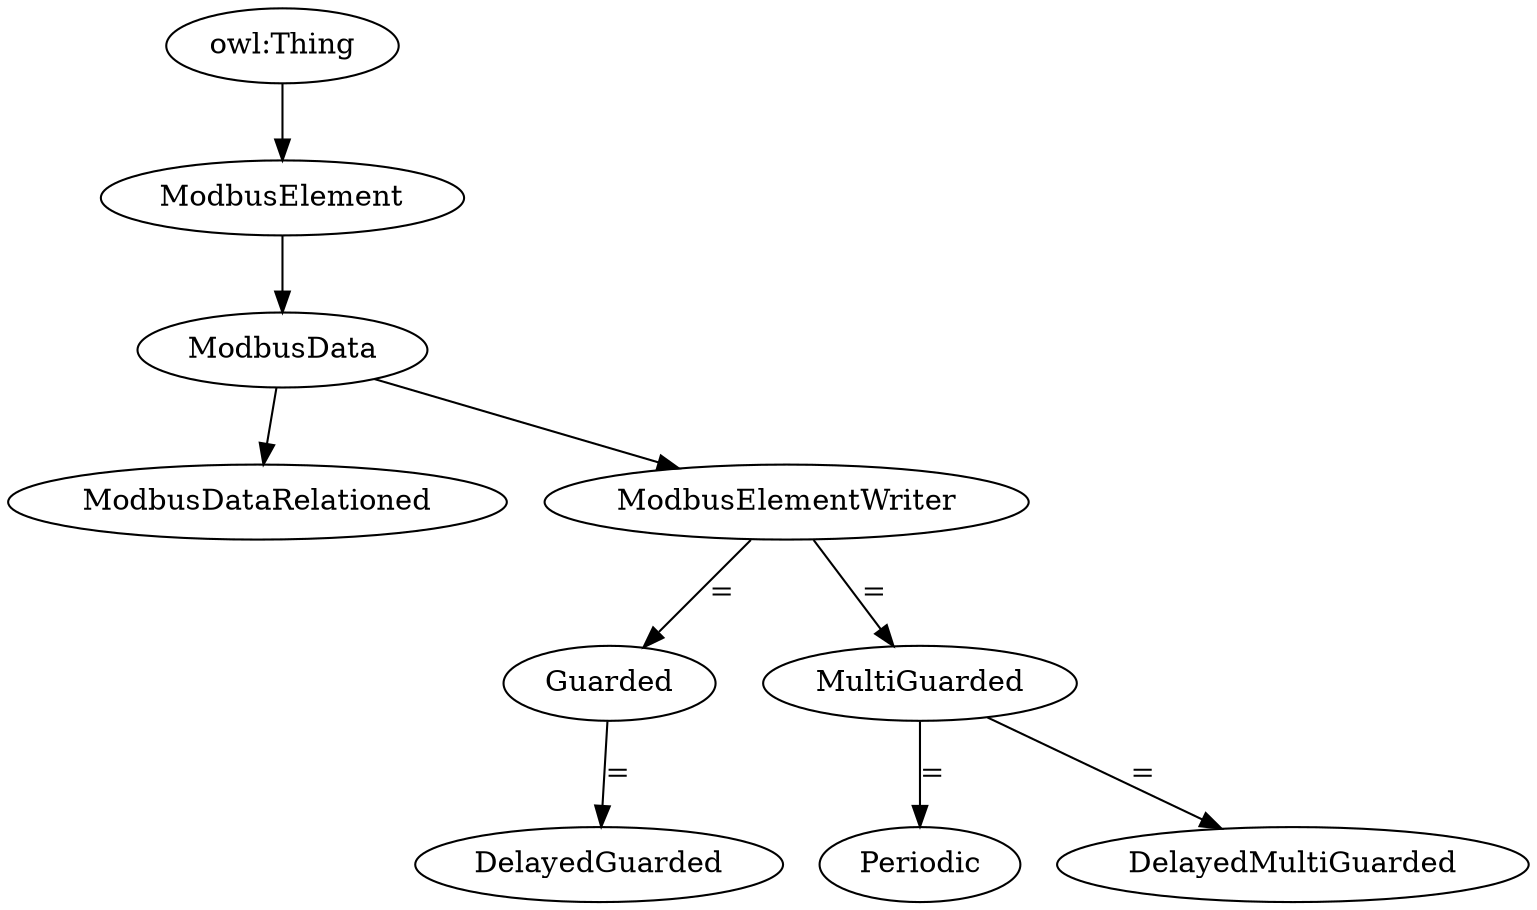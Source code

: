 digraph g {
    "owl:Thing" -> "ModbusElement"     
    "ModbusElement" -> "ModbusData" 
    
    "ModbusData" -> "ModbusDataRelationed" 
    "ModbusData" -> "ModbusElementWriter" 

    "ModbusElementWriter" -> "Guarded" [label="="]
    "Guarded" -> "DelayedGuarded" [label="="]

    "ModbusElementWriter" -> "MultiGuarded" [label="="]
	"MultiGuarded" -> "Periodic" [label="="]
    "MultiGuarded" -> "DelayedMultiGuarded" [label="="]
}
